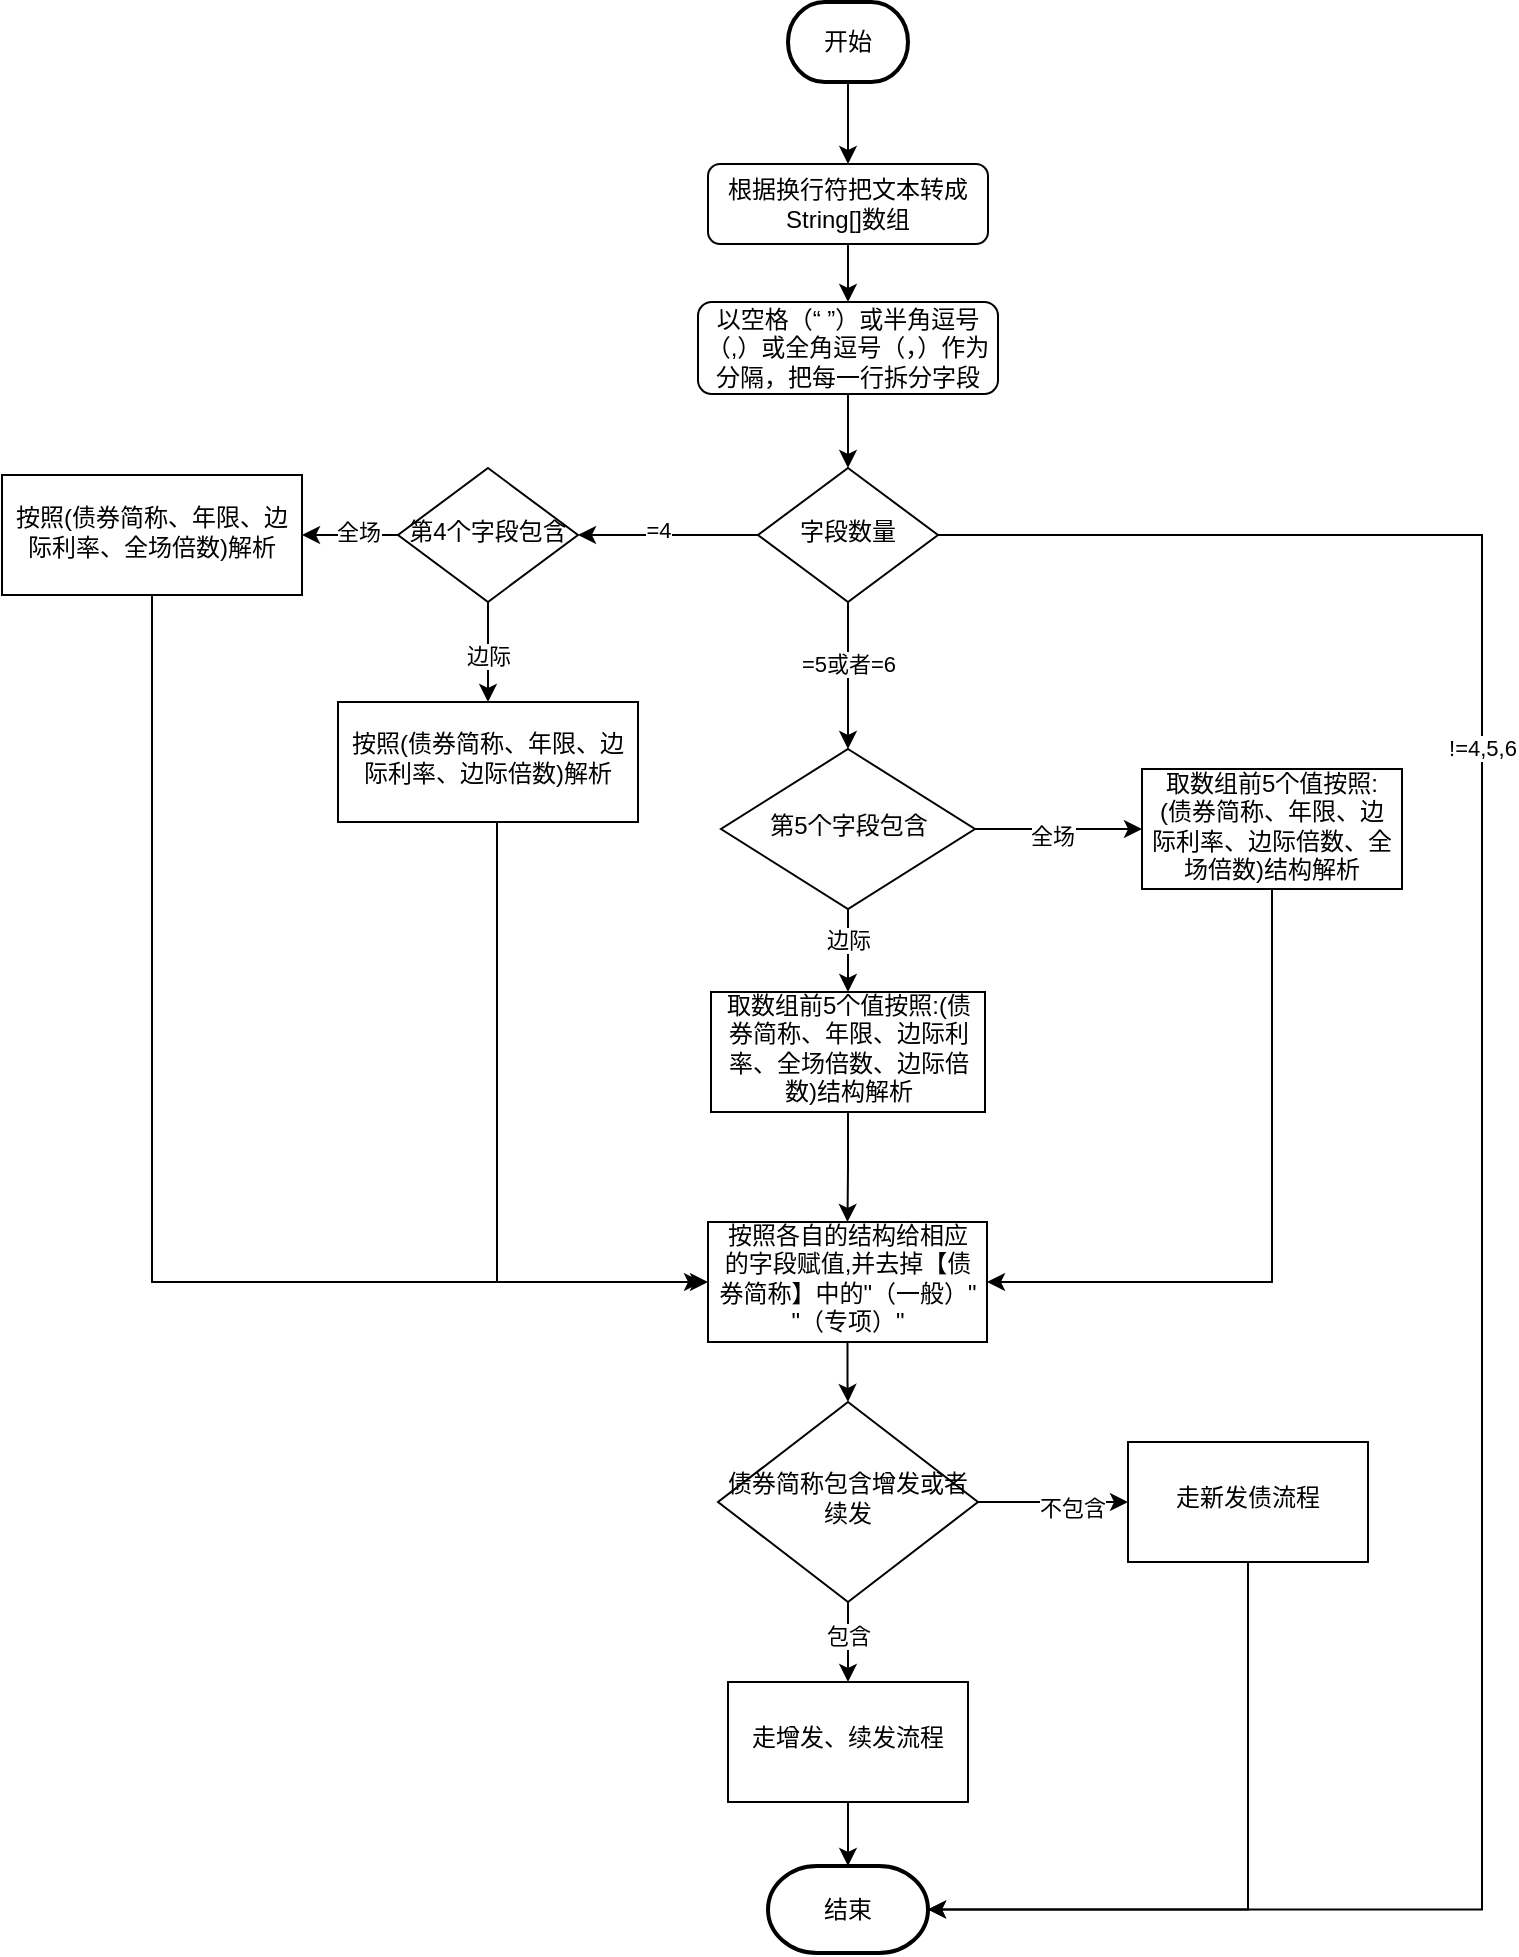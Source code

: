 <mxfile version="26.1.2">
  <diagram id="C5RBs43oDa-KdzZeNtuy" name="Page-1">
    <mxGraphModel dx="1678" dy="933" grid="1" gridSize="10" guides="1" tooltips="1" connect="1" arrows="1" fold="1" page="1" pageScale="1" pageWidth="827" pageHeight="1169" math="0" shadow="0">
      <root>
        <mxCell id="WIyWlLk6GJQsqaUBKTNV-0" />
        <mxCell id="WIyWlLk6GJQsqaUBKTNV-1" parent="WIyWlLk6GJQsqaUBKTNV-0" />
        <mxCell id="r6tXqHpl29vhkGZaziC--13" value="" style="edgeStyle=orthogonalEdgeStyle;rounded=0;orthogonalLoop=1;jettySize=auto;html=1;entryX=1;entryY=0.5;entryDx=0;entryDy=0;entryPerimeter=0;" edge="1" parent="WIyWlLk6GJQsqaUBKTNV-1" source="WIyWlLk6GJQsqaUBKTNV-6" target="r6tXqHpl29vhkGZaziC--68">
          <mxGeometry relative="1" as="geometry">
            <mxPoint x="770" y="1080" as="targetPoint" />
            <Array as="points">
              <mxPoint x="780" y="307" />
              <mxPoint x="780" y="994" />
            </Array>
          </mxGeometry>
        </mxCell>
        <mxCell id="r6tXqHpl29vhkGZaziC--14" value="!=4,5,6" style="edgeLabel;html=1;align=center;verticalAlign=middle;resizable=0;points=[];" vertex="1" connectable="0" parent="r6tXqHpl29vhkGZaziC--13">
          <mxGeometry x="-0.388" relative="1" as="geometry">
            <mxPoint as="offset" />
          </mxGeometry>
        </mxCell>
        <mxCell id="r6tXqHpl29vhkGZaziC--28" value="" style="edgeStyle=orthogonalEdgeStyle;rounded=0;orthogonalLoop=1;jettySize=auto;html=1;" edge="1" parent="WIyWlLk6GJQsqaUBKTNV-1" source="WIyWlLk6GJQsqaUBKTNV-6" target="r6tXqHpl29vhkGZaziC--27">
          <mxGeometry relative="1" as="geometry" />
        </mxCell>
        <mxCell id="r6tXqHpl29vhkGZaziC--29" value="=4" style="edgeLabel;html=1;align=center;verticalAlign=middle;resizable=0;points=[];" vertex="1" connectable="0" parent="r6tXqHpl29vhkGZaziC--28">
          <mxGeometry x="0.125" y="-3" relative="1" as="geometry">
            <mxPoint as="offset" />
          </mxGeometry>
        </mxCell>
        <mxCell id="r6tXqHpl29vhkGZaziC--38" value="" style="edgeStyle=orthogonalEdgeStyle;rounded=0;orthogonalLoop=1;jettySize=auto;html=1;" edge="1" parent="WIyWlLk6GJQsqaUBKTNV-1" source="WIyWlLk6GJQsqaUBKTNV-6" target="r6tXqHpl29vhkGZaziC--37">
          <mxGeometry relative="1" as="geometry" />
        </mxCell>
        <mxCell id="r6tXqHpl29vhkGZaziC--43" value="=5或者=6" style="edgeLabel;html=1;align=center;verticalAlign=middle;resizable=0;points=[];" vertex="1" connectable="0" parent="r6tXqHpl29vhkGZaziC--38">
          <mxGeometry x="-0.166" relative="1" as="geometry">
            <mxPoint as="offset" />
          </mxGeometry>
        </mxCell>
        <mxCell id="WIyWlLk6GJQsqaUBKTNV-6" value="字段数量" style="rhombus;whiteSpace=wrap;html=1;shadow=0;fontFamily=Helvetica;fontSize=12;align=center;strokeWidth=1;spacing=6;spacingTop=-4;" parent="WIyWlLk6GJQsqaUBKTNV-1" vertex="1">
          <mxGeometry x="418" y="273" width="90" height="67" as="geometry" />
        </mxCell>
        <mxCell id="r6tXqHpl29vhkGZaziC--2" value="" style="edgeStyle=orthogonalEdgeStyle;rounded=0;orthogonalLoop=1;jettySize=auto;html=1;" edge="1" parent="WIyWlLk6GJQsqaUBKTNV-1" source="r6tXqHpl29vhkGZaziC--0" target="r6tXqHpl29vhkGZaziC--1">
          <mxGeometry relative="1" as="geometry" />
        </mxCell>
        <mxCell id="r6tXqHpl29vhkGZaziC--0" value="开始" style="strokeWidth=2;html=1;shape=mxgraph.flowchart.terminator;whiteSpace=wrap;" vertex="1" parent="WIyWlLk6GJQsqaUBKTNV-1">
          <mxGeometry x="433" y="40" width="60" height="40" as="geometry" />
        </mxCell>
        <mxCell id="r6tXqHpl29vhkGZaziC--4" value="" style="edgeStyle=orthogonalEdgeStyle;rounded=0;orthogonalLoop=1;jettySize=auto;html=1;" edge="1" parent="WIyWlLk6GJQsqaUBKTNV-1" source="r6tXqHpl29vhkGZaziC--1" target="r6tXqHpl29vhkGZaziC--3">
          <mxGeometry relative="1" as="geometry" />
        </mxCell>
        <mxCell id="r6tXqHpl29vhkGZaziC--1" value="根据换行符把文本转成String[]数组" style="rounded=1;whiteSpace=wrap;html=1;fontSize=12;glass=0;strokeWidth=1;shadow=0;" vertex="1" parent="WIyWlLk6GJQsqaUBKTNV-1">
          <mxGeometry x="393" y="121" width="140" height="40" as="geometry" />
        </mxCell>
        <mxCell id="r6tXqHpl29vhkGZaziC--5" value="" style="edgeStyle=orthogonalEdgeStyle;rounded=0;orthogonalLoop=1;jettySize=auto;html=1;" edge="1" parent="WIyWlLk6GJQsqaUBKTNV-1" source="r6tXqHpl29vhkGZaziC--3" target="WIyWlLk6GJQsqaUBKTNV-6">
          <mxGeometry relative="1" as="geometry" />
        </mxCell>
        <mxCell id="r6tXqHpl29vhkGZaziC--3" value="&lt;div data-docx-has-block-data=&quot;false&quot; data-lark-html-role=&quot;root&quot; data-page-id=&quot;Aed7douATo9B6cx0R7Rc3emsnXd&quot;&gt;&lt;div class=&quot;old-record-id-WZW5dhf2ooNl1qxLG0lcdsG0n3e&quot;&gt;以空格（“ ”）或半角逗号（,）或全角逗号（，）作为分隔，把每一行拆分字段&lt;/div&gt;&lt;/div&gt;&lt;span class=&quot;lark-record-clipboard&quot; data-lark-record-format=&quot;docx/text&quot; data-lark-record-data=&quot;{&amp;quot;rootId&amp;quot;:&amp;quot;Aed7douATo9B6cx0R7Rc3emsnXd&amp;quot;,&amp;quot;text&amp;quot;:{&amp;quot;initialAttributedTexts&amp;quot;:{&amp;quot;text&amp;quot;:{&amp;quot;0&amp;quot;:&amp;quot;以空格（“ ”）或半角逗号（,）或全角逗号（，）作为分隔，拆分元素&amp;quot;},&amp;quot;attribs&amp;quot;:{&amp;quot;0&amp;quot;:&amp;quot;*0+x&amp;quot;}},&amp;quot;apool&amp;quot;:{&amp;quot;numToAttrib&amp;quot;:{&amp;quot;0&amp;quot;:[&amp;quot;author&amp;quot;,&amp;quot;7403194829083705347&amp;quot;]},&amp;quot;nextNum&amp;quot;:1}},&amp;quot;type&amp;quot;:&amp;quot;text&amp;quot;,&amp;quot;referenceRecordMap&amp;quot;:{},&amp;quot;extra&amp;quot;:{&amp;quot;channel&amp;quot;:&amp;quot;saas&amp;quot;,&amp;quot;isEqualBlockSelection&amp;quot;:false,&amp;quot;pasteRandomId&amp;quot;:&amp;quot;011ff010-0866-426b-a94f-de44540d47f7&amp;quot;,&amp;quot;mention_page_title&amp;quot;:{},&amp;quot;external_mention_url&amp;quot;:{}},&amp;quot;isKeepQuoteContainer&amp;quot;:false,&amp;quot;isFromCode&amp;quot;:false,&amp;quot;selection&amp;quot;:[{&amp;quot;id&amp;quot;:1293,&amp;quot;type&amp;quot;:&amp;quot;text&amp;quot;,&amp;quot;selection&amp;quot;:{&amp;quot;start&amp;quot;:4,&amp;quot;end&amp;quot;:37},&amp;quot;recordId&amp;quot;:&amp;quot;WZW5dhf2ooNl1qxLG0lcdsG0n3e&amp;quot;}],&amp;quot;payloadMap&amp;quot;:{},&amp;quot;isCut&amp;quot;:false}&quot;&gt;&lt;/span&gt;" style="whiteSpace=wrap;html=1;rounded=1;glass=0;strokeWidth=1;shadow=0;" vertex="1" parent="WIyWlLk6GJQsqaUBKTNV-1">
          <mxGeometry x="388" y="190" width="150" height="46" as="geometry" />
        </mxCell>
        <mxCell id="r6tXqHpl29vhkGZaziC--55" value="" style="edgeStyle=orthogonalEdgeStyle;rounded=0;orthogonalLoop=1;jettySize=auto;html=1;exitX=0.5;exitY=1;exitDx=0;exitDy=0;entryX=0;entryY=0.5;entryDx=0;entryDy=0;" edge="1" parent="WIyWlLk6GJQsqaUBKTNV-1" target="r6tXqHpl29vhkGZaziC--49">
          <mxGeometry relative="1" as="geometry">
            <mxPoint x="287.5" y="450" as="sourcePoint" />
            <mxPoint x="380" y="730" as="targetPoint" />
            <Array as="points">
              <mxPoint x="288" y="680" />
            </Array>
          </mxGeometry>
        </mxCell>
        <mxCell id="r6tXqHpl29vhkGZaziC--6" value="&lt;font&gt;&lt;font&gt;&lt;font&gt;&lt;font&gt;按照(&lt;/font&gt;&lt;span class=&quot;lark-record-clipboard&quot; data-lark-record-format=&quot;docx/text&quot; data-lark-record-data=&quot;{&amp;quot;rootId&amp;quot;:&amp;quot;Aed7douATo9B6cx0R7Rc3emsnXd&amp;quot;,&amp;quot;text&amp;quot;:{&amp;quot;initialAttributedTexts&amp;quot;:{&amp;quot;text&amp;quot;:{&amp;quot;0&amp;quot;:&amp;quot;债券简称、年限、边际利率、边际倍数、全场倍数&amp;quot;},&amp;quot;attribs&amp;quot;:{&amp;quot;0&amp;quot;:&amp;quot;*0+m&amp;quot;}},&amp;quot;apool&amp;quot;:{&amp;quot;numToAttrib&amp;quot;:{&amp;quot;0&amp;quot;:[&amp;quot;author&amp;quot;,&amp;quot;7403194829083705347&amp;quot;]},&amp;quot;nextNum&amp;quot;:1}},&amp;quot;type&amp;quot;:&amp;quot;text&amp;quot;,&amp;quot;referenceRecordMap&amp;quot;:{},&amp;quot;extra&amp;quot;:{&amp;quot;channel&amp;quot;:&amp;quot;saas&amp;quot;,&amp;quot;isEqualBlockSelection&amp;quot;:false,&amp;quot;pasteRandomId&amp;quot;:&amp;quot;bad50544-bbe7-4ff5-9065-9b157c9cde26&amp;quot;,&amp;quot;mention_page_title&amp;quot;:{},&amp;quot;external_mention_url&amp;quot;:{}},&amp;quot;isKeepQuoteContainer&amp;quot;:false,&amp;quot;isFromCode&amp;quot;:false,&amp;quot;selection&amp;quot;:[{&amp;quot;id&amp;quot;:1276,&amp;quot;type&amp;quot;:&amp;quot;text&amp;quot;,&amp;quot;selection&amp;quot;:{&amp;quot;start&amp;quot;:5,&amp;quot;end&amp;quot;:27},&amp;quot;recordId&amp;quot;:&amp;quot;MBuOdx3JgoIW1RxEpJ0cuvZBnpc&amp;quot;}],&amp;quot;payloadMap&amp;quot;:{},&amp;quot;isCut&amp;quot;:false}&quot;&gt;&lt;/span&gt;&lt;span style=&quot;background-color: transparent;&quot;&gt;&lt;font&gt;债券简称、年限、边际利率、边际&lt;/font&gt;&lt;/span&gt;&lt;font&gt;倍数)解析&lt;/font&gt;&lt;/font&gt;&lt;/font&gt;&lt;br&gt;&lt;/font&gt;" style="whiteSpace=wrap;html=1;shadow=0;strokeWidth=1;spacing=6;spacingTop=-4;" vertex="1" parent="WIyWlLk6GJQsqaUBKTNV-1">
          <mxGeometry x="208" y="390" width="150" height="60" as="geometry" />
        </mxCell>
        <mxCell id="r6tXqHpl29vhkGZaziC--33" value="" style="edgeStyle=orthogonalEdgeStyle;rounded=0;orthogonalLoop=1;jettySize=auto;html=1;" edge="1" parent="WIyWlLk6GJQsqaUBKTNV-1" source="r6tXqHpl29vhkGZaziC--27" target="r6tXqHpl29vhkGZaziC--6">
          <mxGeometry relative="1" as="geometry" />
        </mxCell>
        <mxCell id="r6tXqHpl29vhkGZaziC--34" value="边际" style="edgeLabel;html=1;align=center;verticalAlign=middle;resizable=0;points=[];" vertex="1" connectable="0" parent="r6tXqHpl29vhkGZaziC--33">
          <mxGeometry x="0.051" relative="1" as="geometry">
            <mxPoint as="offset" />
          </mxGeometry>
        </mxCell>
        <mxCell id="r6tXqHpl29vhkGZaziC--36" value="" style="edgeStyle=orthogonalEdgeStyle;rounded=0;orthogonalLoop=1;jettySize=auto;html=1;" edge="1" parent="WIyWlLk6GJQsqaUBKTNV-1" source="r6tXqHpl29vhkGZaziC--27" target="r6tXqHpl29vhkGZaziC--35">
          <mxGeometry relative="1" as="geometry" />
        </mxCell>
        <mxCell id="r6tXqHpl29vhkGZaziC--58" value="全场" style="edgeLabel;html=1;align=center;verticalAlign=middle;resizable=0;points=[];" vertex="1" connectable="0" parent="r6tXqHpl29vhkGZaziC--36">
          <mxGeometry x="-0.167" y="-2" relative="1" as="geometry">
            <mxPoint as="offset" />
          </mxGeometry>
        </mxCell>
        <mxCell id="r6tXqHpl29vhkGZaziC--27" value="第4个字段包含" style="rhombus;whiteSpace=wrap;html=1;shadow=0;fontFamily=Helvetica;fontSize=12;align=center;strokeWidth=1;spacing=6;spacingTop=-4;" vertex="1" parent="WIyWlLk6GJQsqaUBKTNV-1">
          <mxGeometry x="238" y="273" width="90" height="67" as="geometry" />
        </mxCell>
        <mxCell id="r6tXqHpl29vhkGZaziC--53" value="" style="edgeStyle=orthogonalEdgeStyle;rounded=0;orthogonalLoop=1;jettySize=auto;html=1;" edge="1" parent="WIyWlLk6GJQsqaUBKTNV-1" source="r6tXqHpl29vhkGZaziC--35">
          <mxGeometry relative="1" as="geometry">
            <mxPoint x="390" y="680" as="targetPoint" />
            <Array as="points">
              <mxPoint x="115" y="680" />
            </Array>
          </mxGeometry>
        </mxCell>
        <mxCell id="r6tXqHpl29vhkGZaziC--35" value="&lt;font&gt;&lt;font&gt;&lt;font&gt;&lt;font&gt;按照(&lt;/font&gt;&lt;span class=&quot;lark-record-clipboard&quot; data-lark-record-format=&quot;docx/text&quot; data-lark-record-data=&quot;{&amp;quot;rootId&amp;quot;:&amp;quot;Aed7douATo9B6cx0R7Rc3emsnXd&amp;quot;,&amp;quot;text&amp;quot;:{&amp;quot;initialAttributedTexts&amp;quot;:{&amp;quot;text&amp;quot;:{&amp;quot;0&amp;quot;:&amp;quot;债券简称、年限、边际利率、边际倍数、全场倍数&amp;quot;},&amp;quot;attribs&amp;quot;:{&amp;quot;0&amp;quot;:&amp;quot;*0+m&amp;quot;}},&amp;quot;apool&amp;quot;:{&amp;quot;numToAttrib&amp;quot;:{&amp;quot;0&amp;quot;:[&amp;quot;author&amp;quot;,&amp;quot;7403194829083705347&amp;quot;]},&amp;quot;nextNum&amp;quot;:1}},&amp;quot;type&amp;quot;:&amp;quot;text&amp;quot;,&amp;quot;referenceRecordMap&amp;quot;:{},&amp;quot;extra&amp;quot;:{&amp;quot;channel&amp;quot;:&amp;quot;saas&amp;quot;,&amp;quot;isEqualBlockSelection&amp;quot;:false,&amp;quot;pasteRandomId&amp;quot;:&amp;quot;bad50544-bbe7-4ff5-9065-9b157c9cde26&amp;quot;,&amp;quot;mention_page_title&amp;quot;:{},&amp;quot;external_mention_url&amp;quot;:{}},&amp;quot;isKeepQuoteContainer&amp;quot;:false,&amp;quot;isFromCode&amp;quot;:false,&amp;quot;selection&amp;quot;:[{&amp;quot;id&amp;quot;:1276,&amp;quot;type&amp;quot;:&amp;quot;text&amp;quot;,&amp;quot;selection&amp;quot;:{&amp;quot;start&amp;quot;:5,&amp;quot;end&amp;quot;:27},&amp;quot;recordId&amp;quot;:&amp;quot;MBuOdx3JgoIW1RxEpJ0cuvZBnpc&amp;quot;}],&amp;quot;payloadMap&amp;quot;:{},&amp;quot;isCut&amp;quot;:false}&quot;&gt;&lt;/span&gt;&lt;span style=&quot;background-color: transparent;&quot;&gt;&lt;font&gt;债券简称、年限、边际利率、全场&lt;/font&gt;&lt;/span&gt;&lt;font&gt;倍数)解析&lt;/font&gt;&lt;/font&gt;&lt;/font&gt;&lt;br&gt;&lt;/font&gt;" style="whiteSpace=wrap;html=1;shadow=0;strokeWidth=1;spacing=6;spacingTop=-4;" vertex="1" parent="WIyWlLk6GJQsqaUBKTNV-1">
          <mxGeometry x="40" y="276.5" width="150" height="60" as="geometry" />
        </mxCell>
        <mxCell id="r6tXqHpl29vhkGZaziC--45" value="" style="edgeStyle=orthogonalEdgeStyle;rounded=0;orthogonalLoop=1;jettySize=auto;html=1;" edge="1" parent="WIyWlLk6GJQsqaUBKTNV-1" source="r6tXqHpl29vhkGZaziC--37" target="r6tXqHpl29vhkGZaziC--44">
          <mxGeometry relative="1" as="geometry" />
        </mxCell>
        <mxCell id="r6tXqHpl29vhkGZaziC--46" value="边际" style="edgeLabel;html=1;align=center;verticalAlign=middle;resizable=0;points=[];" vertex="1" connectable="0" parent="r6tXqHpl29vhkGZaziC--45">
          <mxGeometry x="-0.261" y="-1" relative="1" as="geometry">
            <mxPoint x="1" as="offset" />
          </mxGeometry>
        </mxCell>
        <mxCell id="r6tXqHpl29vhkGZaziC--48" value="" style="edgeStyle=orthogonalEdgeStyle;rounded=0;orthogonalLoop=1;jettySize=auto;html=1;" edge="1" parent="WIyWlLk6GJQsqaUBKTNV-1" source="r6tXqHpl29vhkGZaziC--37" target="r6tXqHpl29vhkGZaziC--47">
          <mxGeometry relative="1" as="geometry" />
        </mxCell>
        <mxCell id="r6tXqHpl29vhkGZaziC--59" value="全场" style="edgeLabel;html=1;align=center;verticalAlign=middle;resizable=0;points=[];" vertex="1" connectable="0" parent="r6tXqHpl29vhkGZaziC--48">
          <mxGeometry x="-0.102" y="-2" relative="1" as="geometry">
            <mxPoint x="1" y="1" as="offset" />
          </mxGeometry>
        </mxCell>
        <mxCell id="r6tXqHpl29vhkGZaziC--37" value="&lt;br&gt;&lt;span style=&quot;color: rgb(0, 0, 0); font-family: Helvetica; font-size: 12px; font-style: normal; font-variant-ligatures: normal; font-variant-caps: normal; font-weight: 400; letter-spacing: normal; orphans: 2; text-align: center; text-indent: 0px; text-transform: none; widows: 2; word-spacing: 0px; -webkit-text-stroke-width: 0px; white-space: normal; background-color: rgb(251, 251, 251); text-decoration-thickness: initial; text-decoration-style: initial; text-decoration-color: initial; display: inline !important; float: none;&quot;&gt;第5个字段包含&lt;/span&gt;&lt;div&gt;&lt;br/&gt;&lt;/div&gt;" style="rhombus;whiteSpace=wrap;html=1;shadow=0;strokeWidth=1;spacing=6;spacingTop=-4;" vertex="1" parent="WIyWlLk6GJQsqaUBKTNV-1">
          <mxGeometry x="399.5" y="413.5" width="127" height="80" as="geometry" />
        </mxCell>
        <mxCell id="r6tXqHpl29vhkGZaziC--51" value="" style="edgeStyle=orthogonalEdgeStyle;rounded=0;orthogonalLoop=1;jettySize=auto;html=1;" edge="1" parent="WIyWlLk6GJQsqaUBKTNV-1" source="r6tXqHpl29vhkGZaziC--44" target="r6tXqHpl29vhkGZaziC--49">
          <mxGeometry relative="1" as="geometry" />
        </mxCell>
        <mxCell id="r6tXqHpl29vhkGZaziC--44" value="取数组前5个值按照:(债券简称、年限、边际利率、全场倍数、边际倍数)结构解析" style="whiteSpace=wrap;html=1;shadow=0;strokeWidth=1;spacing=6;spacingTop=-4;" vertex="1" parent="WIyWlLk6GJQsqaUBKTNV-1">
          <mxGeometry x="394.5" y="535" width="137" height="60" as="geometry" />
        </mxCell>
        <mxCell id="r6tXqHpl29vhkGZaziC--57" value="" style="edgeStyle=orthogonalEdgeStyle;rounded=0;orthogonalLoop=1;jettySize=auto;html=1;entryX=1;entryY=0.5;entryDx=0;entryDy=0;exitX=0.5;exitY=1;exitDx=0;exitDy=0;" edge="1" parent="WIyWlLk6GJQsqaUBKTNV-1" source="r6tXqHpl29vhkGZaziC--47" target="r6tXqHpl29vhkGZaziC--49">
          <mxGeometry relative="1" as="geometry">
            <mxPoint x="675" y="563.5" as="targetPoint" />
          </mxGeometry>
        </mxCell>
        <mxCell id="r6tXqHpl29vhkGZaziC--47" value="取数组前5个值按照:(债券简称、年限、边际利率、边际倍数、全场倍数)结构解析" style="whiteSpace=wrap;html=1;shadow=0;strokeWidth=1;spacing=6;spacingTop=-4;" vertex="1" parent="WIyWlLk6GJQsqaUBKTNV-1">
          <mxGeometry x="610" y="423.5" width="130" height="60" as="geometry" />
        </mxCell>
        <mxCell id="r6tXqHpl29vhkGZaziC--61" value="" style="edgeStyle=orthogonalEdgeStyle;rounded=0;orthogonalLoop=1;jettySize=auto;html=1;" edge="1" parent="WIyWlLk6GJQsqaUBKTNV-1" source="r6tXqHpl29vhkGZaziC--49" target="r6tXqHpl29vhkGZaziC--60">
          <mxGeometry relative="1" as="geometry" />
        </mxCell>
        <mxCell id="r6tXqHpl29vhkGZaziC--49" value="按照各自的结构给相应的字段赋值,并去掉【债券简称】中的&quot;（一般）&quot; &quot;（专项）&quot;" style="whiteSpace=wrap;html=1;shadow=0;strokeWidth=1;spacing=6;spacingTop=-4;" vertex="1" parent="WIyWlLk6GJQsqaUBKTNV-1">
          <mxGeometry x="393" y="650" width="139.5" height="60" as="geometry" />
        </mxCell>
        <mxCell id="r6tXqHpl29vhkGZaziC--73" value="" style="edgeStyle=orthogonalEdgeStyle;rounded=0;orthogonalLoop=1;jettySize=auto;html=1;" edge="1" parent="WIyWlLk6GJQsqaUBKTNV-1" source="r6tXqHpl29vhkGZaziC--60" target="r6tXqHpl29vhkGZaziC--72">
          <mxGeometry relative="1" as="geometry" />
        </mxCell>
        <mxCell id="r6tXqHpl29vhkGZaziC--77" value="包含" style="edgeLabel;html=1;align=center;verticalAlign=middle;resizable=0;points=[];" vertex="1" connectable="0" parent="r6tXqHpl29vhkGZaziC--73">
          <mxGeometry x="-0.18" relative="1" as="geometry">
            <mxPoint as="offset" />
          </mxGeometry>
        </mxCell>
        <mxCell id="r6tXqHpl29vhkGZaziC--75" value="" style="edgeStyle=orthogonalEdgeStyle;rounded=0;orthogonalLoop=1;jettySize=auto;html=1;" edge="1" parent="WIyWlLk6GJQsqaUBKTNV-1" source="r6tXqHpl29vhkGZaziC--60" target="r6tXqHpl29vhkGZaziC--74">
          <mxGeometry relative="1" as="geometry" />
        </mxCell>
        <mxCell id="r6tXqHpl29vhkGZaziC--76" value="不包含" style="edgeLabel;html=1;align=center;verticalAlign=middle;resizable=0;points=[];" vertex="1" connectable="0" parent="r6tXqHpl29vhkGZaziC--75">
          <mxGeometry x="0.247" y="-3" relative="1" as="geometry">
            <mxPoint as="offset" />
          </mxGeometry>
        </mxCell>
        <mxCell id="r6tXqHpl29vhkGZaziC--60" value="债券简称包含增发或者续发" style="rhombus;whiteSpace=wrap;html=1;shadow=0;strokeWidth=1;spacing=6;spacingTop=-4;" vertex="1" parent="WIyWlLk6GJQsqaUBKTNV-1">
          <mxGeometry x="398" y="740" width="130" height="100" as="geometry" />
        </mxCell>
        <mxCell id="r6tXqHpl29vhkGZaziC--68" value="结束" style="strokeWidth=2;html=1;shape=mxgraph.flowchart.terminator;whiteSpace=wrap;" vertex="1" parent="WIyWlLk6GJQsqaUBKTNV-1">
          <mxGeometry x="423" y="972" width="80" height="43.5" as="geometry" />
        </mxCell>
        <mxCell id="r6tXqHpl29vhkGZaziC--78" value="" style="edgeStyle=orthogonalEdgeStyle;rounded=0;orthogonalLoop=1;jettySize=auto;html=1;" edge="1" parent="WIyWlLk6GJQsqaUBKTNV-1" source="r6tXqHpl29vhkGZaziC--72" target="r6tXqHpl29vhkGZaziC--68">
          <mxGeometry relative="1" as="geometry" />
        </mxCell>
        <mxCell id="r6tXqHpl29vhkGZaziC--72" value="走增发、续发流程" style="whiteSpace=wrap;html=1;shadow=0;strokeWidth=1;spacing=6;spacingTop=-4;" vertex="1" parent="WIyWlLk6GJQsqaUBKTNV-1">
          <mxGeometry x="403" y="880" width="120" height="60" as="geometry" />
        </mxCell>
        <mxCell id="r6tXqHpl29vhkGZaziC--80" value="" style="edgeStyle=orthogonalEdgeStyle;rounded=0;orthogonalLoop=1;jettySize=auto;html=1;entryX=1;entryY=0.5;entryDx=0;entryDy=0;entryPerimeter=0;exitX=0.5;exitY=1;exitDx=0;exitDy=0;" edge="1" parent="WIyWlLk6GJQsqaUBKTNV-1" source="r6tXqHpl29vhkGZaziC--74" target="r6tXqHpl29vhkGZaziC--68">
          <mxGeometry relative="1" as="geometry">
            <mxPoint x="663" y="900" as="targetPoint" />
          </mxGeometry>
        </mxCell>
        <mxCell id="r6tXqHpl29vhkGZaziC--74" value="走新发债流程" style="whiteSpace=wrap;html=1;shadow=0;strokeWidth=1;spacing=6;spacingTop=-4;" vertex="1" parent="WIyWlLk6GJQsqaUBKTNV-1">
          <mxGeometry x="603" y="760" width="120" height="60" as="geometry" />
        </mxCell>
      </root>
    </mxGraphModel>
  </diagram>
</mxfile>
